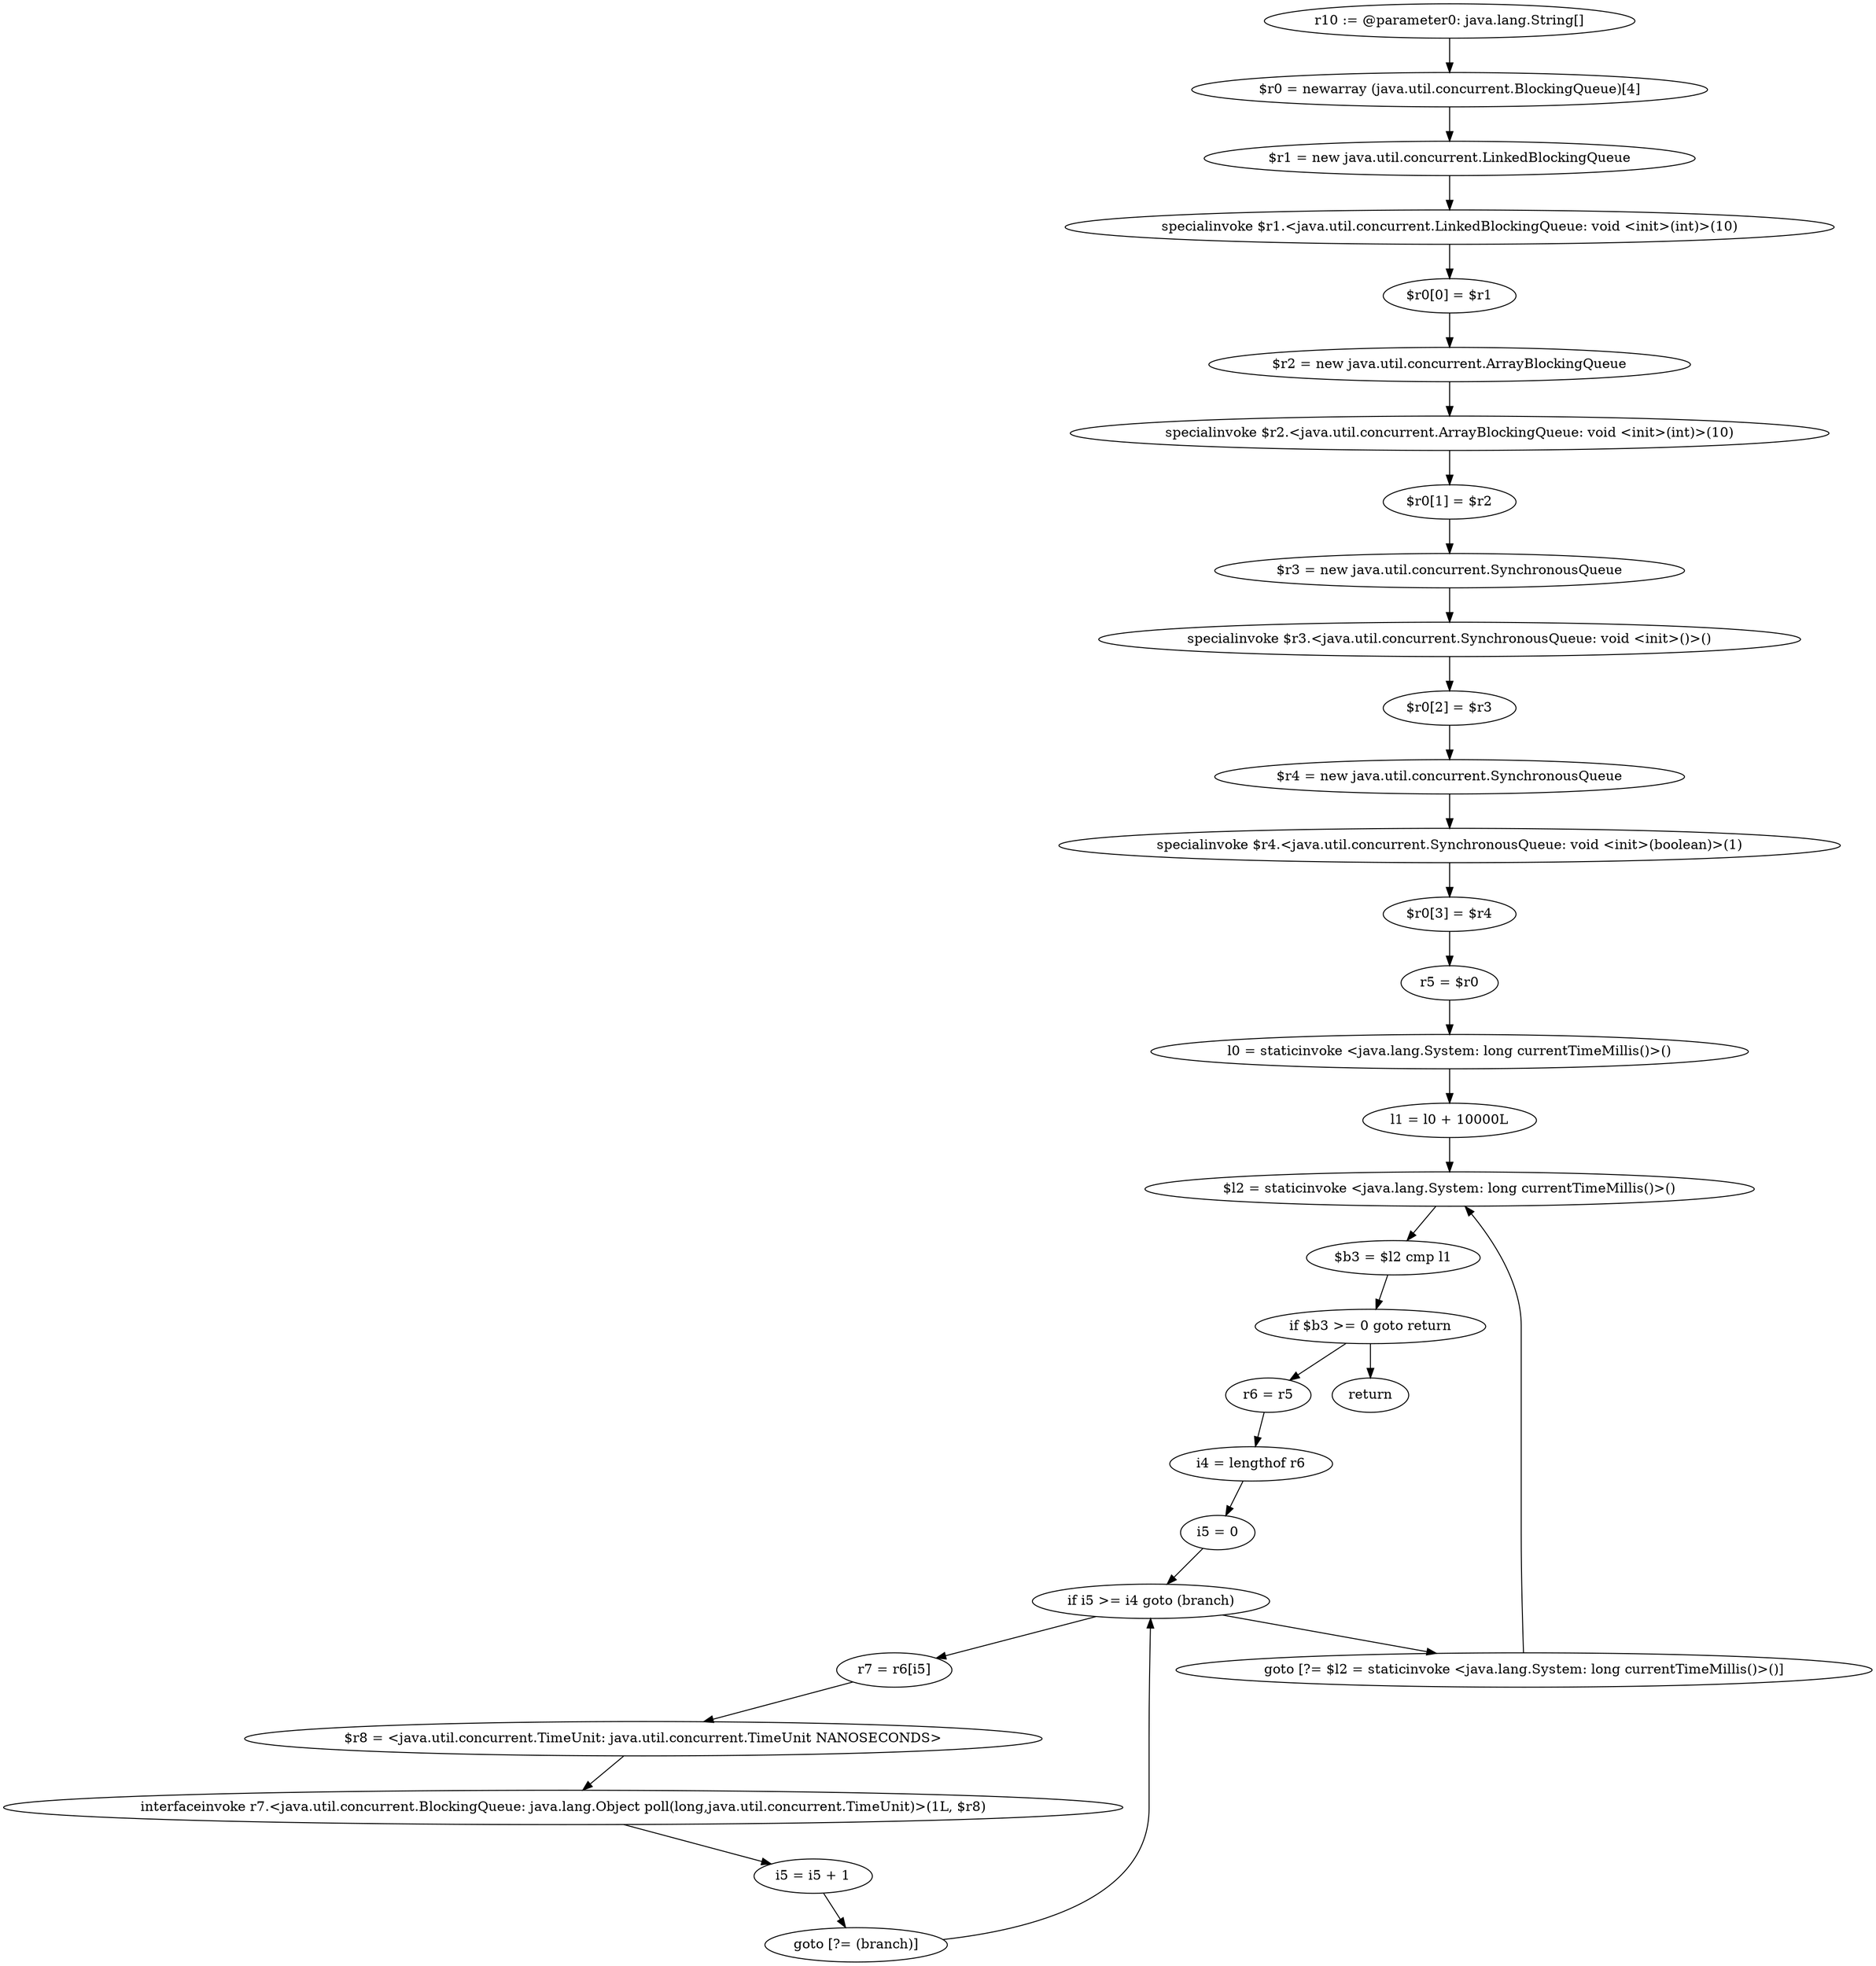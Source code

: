 digraph "unitGraph" {
    "r10 := @parameter0: java.lang.String[]"
    "$r0 = newarray (java.util.concurrent.BlockingQueue)[4]"
    "$r1 = new java.util.concurrent.LinkedBlockingQueue"
    "specialinvoke $r1.<java.util.concurrent.LinkedBlockingQueue: void <init>(int)>(10)"
    "$r0[0] = $r1"
    "$r2 = new java.util.concurrent.ArrayBlockingQueue"
    "specialinvoke $r2.<java.util.concurrent.ArrayBlockingQueue: void <init>(int)>(10)"
    "$r0[1] = $r2"
    "$r3 = new java.util.concurrent.SynchronousQueue"
    "specialinvoke $r3.<java.util.concurrent.SynchronousQueue: void <init>()>()"
    "$r0[2] = $r3"
    "$r4 = new java.util.concurrent.SynchronousQueue"
    "specialinvoke $r4.<java.util.concurrent.SynchronousQueue: void <init>(boolean)>(1)"
    "$r0[3] = $r4"
    "r5 = $r0"
    "l0 = staticinvoke <java.lang.System: long currentTimeMillis()>()"
    "l1 = l0 + 10000L"
    "$l2 = staticinvoke <java.lang.System: long currentTimeMillis()>()"
    "$b3 = $l2 cmp l1"
    "if $b3 >= 0 goto return"
    "r6 = r5"
    "i4 = lengthof r6"
    "i5 = 0"
    "if i5 >= i4 goto (branch)"
    "r7 = r6[i5]"
    "$r8 = <java.util.concurrent.TimeUnit: java.util.concurrent.TimeUnit NANOSECONDS>"
    "interfaceinvoke r7.<java.util.concurrent.BlockingQueue: java.lang.Object poll(long,java.util.concurrent.TimeUnit)>(1L, $r8)"
    "i5 = i5 + 1"
    "goto [?= (branch)]"
    "goto [?= $l2 = staticinvoke <java.lang.System: long currentTimeMillis()>()]"
    "return"
    "r10 := @parameter0: java.lang.String[]"->"$r0 = newarray (java.util.concurrent.BlockingQueue)[4]";
    "$r0 = newarray (java.util.concurrent.BlockingQueue)[4]"->"$r1 = new java.util.concurrent.LinkedBlockingQueue";
    "$r1 = new java.util.concurrent.LinkedBlockingQueue"->"specialinvoke $r1.<java.util.concurrent.LinkedBlockingQueue: void <init>(int)>(10)";
    "specialinvoke $r1.<java.util.concurrent.LinkedBlockingQueue: void <init>(int)>(10)"->"$r0[0] = $r1";
    "$r0[0] = $r1"->"$r2 = new java.util.concurrent.ArrayBlockingQueue";
    "$r2 = new java.util.concurrent.ArrayBlockingQueue"->"specialinvoke $r2.<java.util.concurrent.ArrayBlockingQueue: void <init>(int)>(10)";
    "specialinvoke $r2.<java.util.concurrent.ArrayBlockingQueue: void <init>(int)>(10)"->"$r0[1] = $r2";
    "$r0[1] = $r2"->"$r3 = new java.util.concurrent.SynchronousQueue";
    "$r3 = new java.util.concurrent.SynchronousQueue"->"specialinvoke $r3.<java.util.concurrent.SynchronousQueue: void <init>()>()";
    "specialinvoke $r3.<java.util.concurrent.SynchronousQueue: void <init>()>()"->"$r0[2] = $r3";
    "$r0[2] = $r3"->"$r4 = new java.util.concurrent.SynchronousQueue";
    "$r4 = new java.util.concurrent.SynchronousQueue"->"specialinvoke $r4.<java.util.concurrent.SynchronousQueue: void <init>(boolean)>(1)";
    "specialinvoke $r4.<java.util.concurrent.SynchronousQueue: void <init>(boolean)>(1)"->"$r0[3] = $r4";
    "$r0[3] = $r4"->"r5 = $r0";
    "r5 = $r0"->"l0 = staticinvoke <java.lang.System: long currentTimeMillis()>()";
    "l0 = staticinvoke <java.lang.System: long currentTimeMillis()>()"->"l1 = l0 + 10000L";
    "l1 = l0 + 10000L"->"$l2 = staticinvoke <java.lang.System: long currentTimeMillis()>()";
    "$l2 = staticinvoke <java.lang.System: long currentTimeMillis()>()"->"$b3 = $l2 cmp l1";
    "$b3 = $l2 cmp l1"->"if $b3 >= 0 goto return";
    "if $b3 >= 0 goto return"->"r6 = r5";
    "if $b3 >= 0 goto return"->"return";
    "r6 = r5"->"i4 = lengthof r6";
    "i4 = lengthof r6"->"i5 = 0";
    "i5 = 0"->"if i5 >= i4 goto (branch)";
    "if i5 >= i4 goto (branch)"->"r7 = r6[i5]";
    "if i5 >= i4 goto (branch)"->"goto [?= $l2 = staticinvoke <java.lang.System: long currentTimeMillis()>()]";
    "r7 = r6[i5]"->"$r8 = <java.util.concurrent.TimeUnit: java.util.concurrent.TimeUnit NANOSECONDS>";
    "$r8 = <java.util.concurrent.TimeUnit: java.util.concurrent.TimeUnit NANOSECONDS>"->"interfaceinvoke r7.<java.util.concurrent.BlockingQueue: java.lang.Object poll(long,java.util.concurrent.TimeUnit)>(1L, $r8)";
    "interfaceinvoke r7.<java.util.concurrent.BlockingQueue: java.lang.Object poll(long,java.util.concurrent.TimeUnit)>(1L, $r8)"->"i5 = i5 + 1";
    "i5 = i5 + 1"->"goto [?= (branch)]";
    "goto [?= (branch)]"->"if i5 >= i4 goto (branch)";
    "goto [?= $l2 = staticinvoke <java.lang.System: long currentTimeMillis()>()]"->"$l2 = staticinvoke <java.lang.System: long currentTimeMillis()>()";
}
